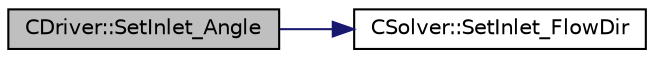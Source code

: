 digraph "CDriver::SetInlet_Angle"
{
 // LATEX_PDF_SIZE
  edge [fontname="Helvetica",fontsize="10",labelfontname="Helvetica",labelfontsize="10"];
  node [fontname="Helvetica",fontsize="10",shape=record];
  rankdir="LR";
  Node1 [label="CDriver::SetInlet_Angle",height=0.2,width=0.4,color="black", fillcolor="grey75", style="filled", fontcolor="black",tooltip="Set the direction of the inlet."];
  Node1 -> Node2 [color="midnightblue",fontsize="10",style="solid",fontname="Helvetica"];
  Node2 [label="CSolver::SetInlet_FlowDir",height=0.2,width=0.4,color="black", fillcolor="white", style="filled",URL="$classCSolver.html#a2f31bef671a1c0b77a9e5cdad94de622",tooltip="A virtual member."];
}
